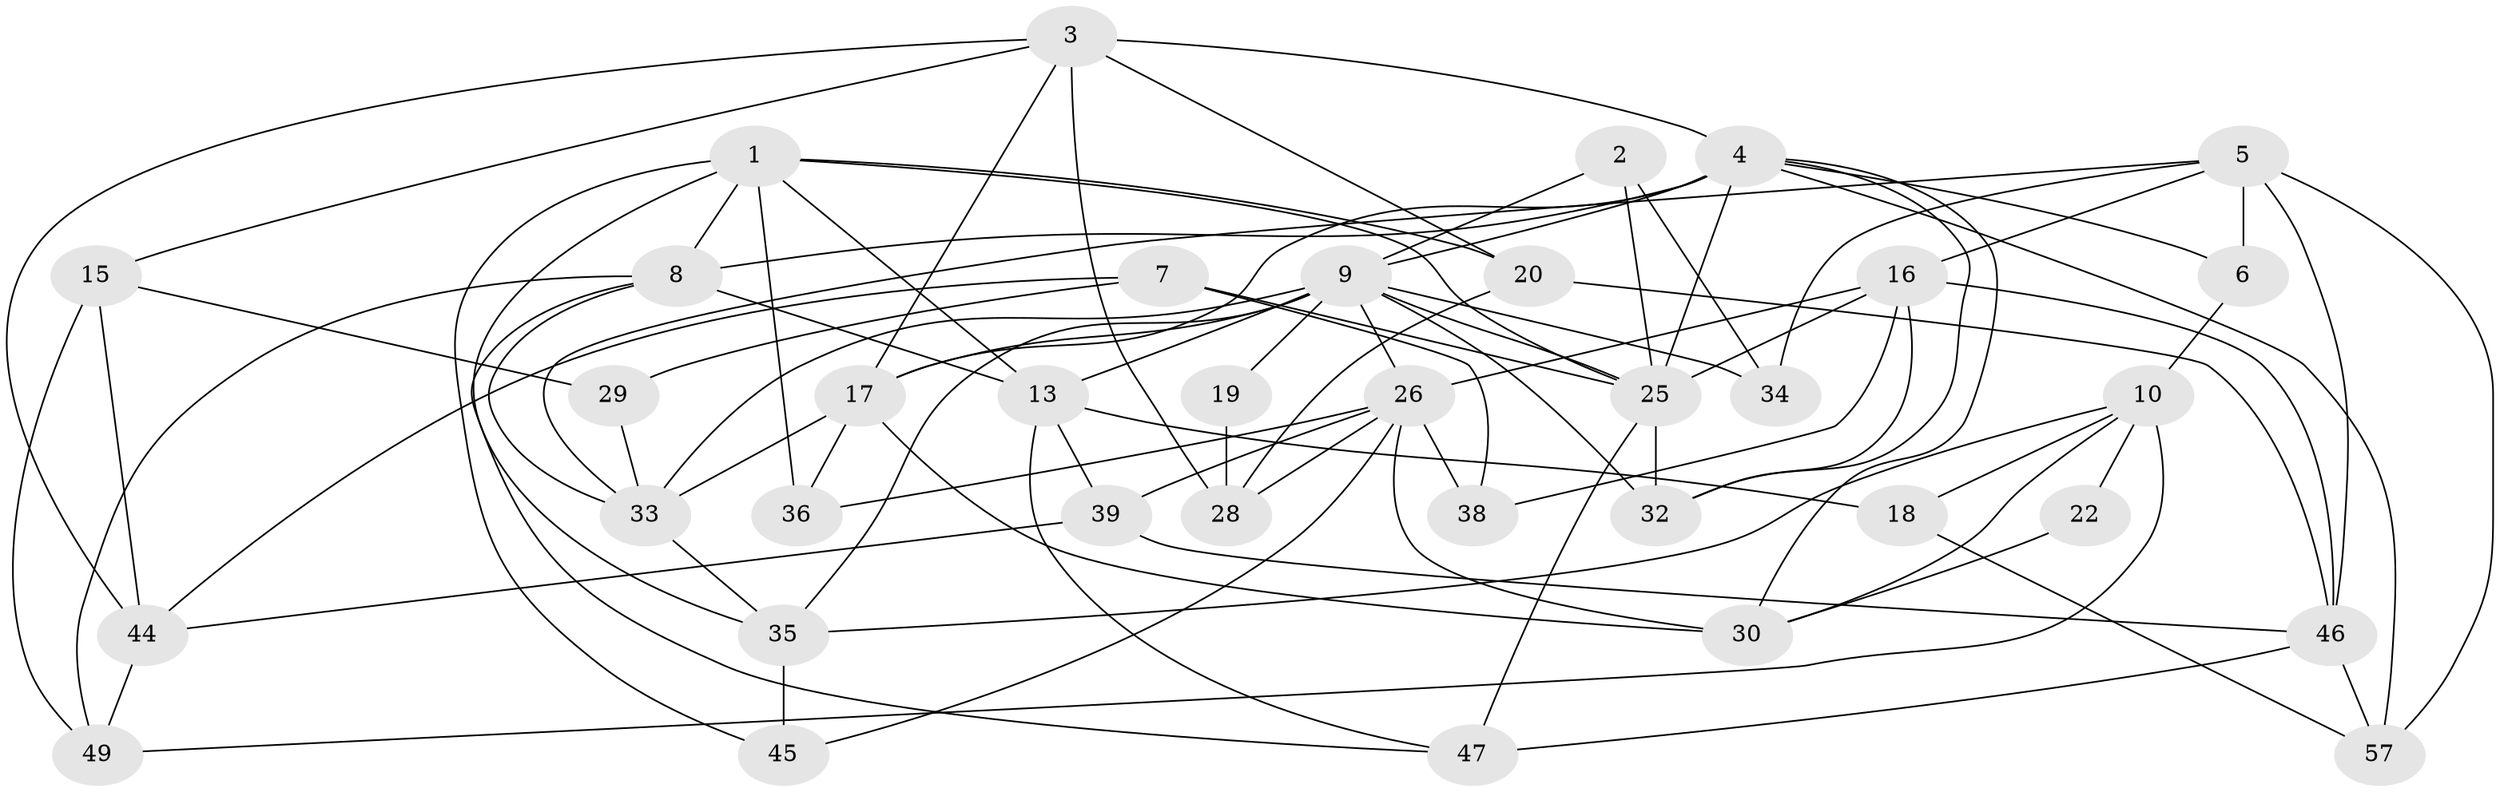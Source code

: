 // original degree distribution, {5: 0.1864406779661017, 3: 0.2542372881355932, 4: 0.3050847457627119, 6: 0.06779661016949153, 2: 0.13559322033898305, 10: 0.01694915254237288, 7: 0.03389830508474576}
// Generated by graph-tools (version 1.1) at 2025/11/02/27/25 16:11:20]
// undirected, 36 vertices, 88 edges
graph export_dot {
graph [start="1"]
  node [color=gray90,style=filled];
  1 [super="+23"];
  2;
  3 [super="+40"];
  4 [super="+21"];
  5 [super="+53"];
  6 [super="+58"];
  7 [super="+27"];
  8 [super="+48"];
  9 [super="+11"];
  10 [super="+12"];
  13 [super="+14"];
  15 [super="+24"];
  16 [super="+31"];
  17 [super="+50"];
  18;
  19;
  20;
  22;
  25 [super="+59"];
  26 [super="+56"];
  28;
  29;
  30 [super="+37"];
  32 [super="+52"];
  33 [super="+55"];
  34 [super="+43"];
  35 [super="+51"];
  36 [super="+41"];
  38;
  39 [super="+42"];
  44;
  45;
  46 [super="+54"];
  47;
  49;
  57;
  1 -- 20;
  1 -- 25;
  1 -- 8;
  1 -- 35;
  1 -- 36;
  1 -- 45;
  1 -- 13;
  2 -- 25;
  2 -- 34;
  2 -- 9;
  3 -- 28 [weight=2];
  3 -- 44;
  3 -- 17;
  3 -- 20;
  3 -- 15;
  3 -- 4;
  4 -- 6 [weight=2];
  4 -- 8 [weight=2];
  4 -- 17;
  4 -- 9;
  4 -- 30;
  4 -- 57;
  4 -- 32;
  4 -- 25;
  5 -- 16;
  5 -- 57;
  5 -- 33;
  5 -- 34;
  5 -- 46 [weight=2];
  5 -- 6;
  6 -- 10;
  7 -- 29;
  7 -- 44;
  7 -- 38;
  7 -- 25;
  8 -- 49;
  8 -- 47;
  8 -- 33;
  8 -- 13;
  9 -- 13;
  9 -- 25 [weight=2];
  9 -- 33;
  9 -- 32;
  9 -- 34 [weight=3];
  9 -- 17;
  9 -- 19;
  9 -- 26;
  9 -- 35;
  10 -- 18;
  10 -- 22;
  10 -- 49;
  10 -- 35;
  10 -- 30;
  13 -- 47;
  13 -- 18;
  13 -- 39;
  15 -- 49;
  15 -- 44;
  15 -- 29;
  16 -- 26;
  16 -- 38;
  16 -- 25;
  16 -- 32;
  16 -- 46;
  17 -- 30;
  17 -- 36;
  17 -- 33;
  18 -- 57;
  19 -- 28;
  20 -- 28;
  20 -- 46;
  22 -- 30;
  25 -- 32;
  25 -- 47;
  26 -- 39;
  26 -- 36;
  26 -- 38;
  26 -- 45;
  26 -- 28;
  26 -- 30;
  29 -- 33;
  33 -- 35;
  35 -- 45;
  39 -- 44;
  39 -- 46;
  44 -- 49;
  46 -- 57;
  46 -- 47;
}
